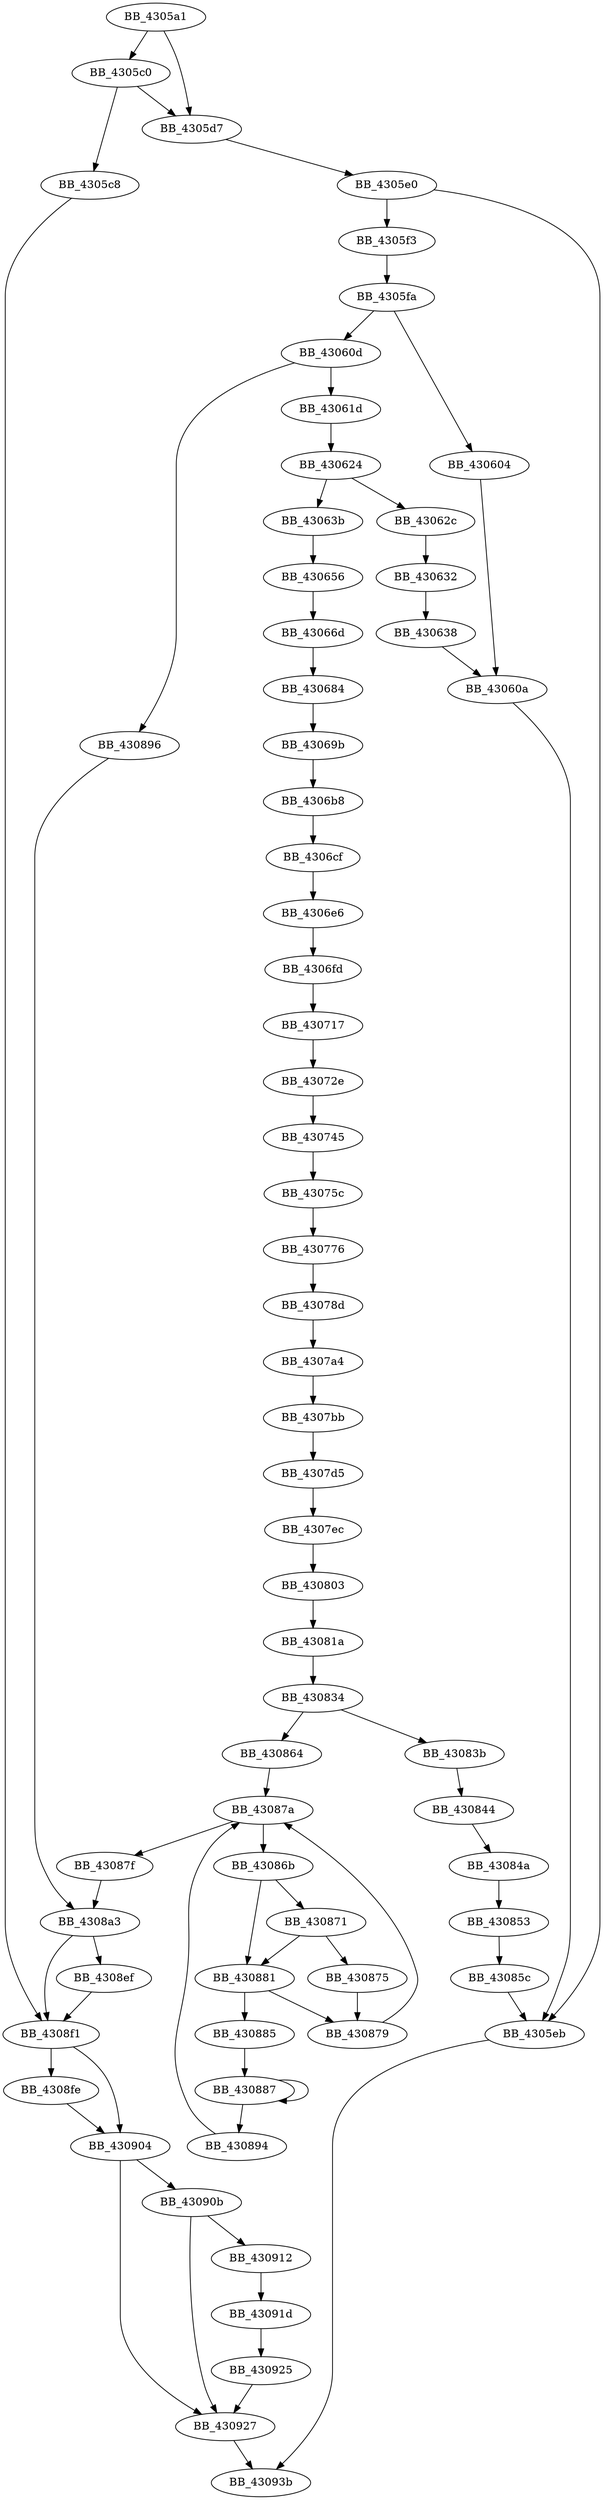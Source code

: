 DiGraph ___init_monetary{
BB_4305a1->BB_4305c0
BB_4305a1->BB_4305d7
BB_4305c0->BB_4305c8
BB_4305c0->BB_4305d7
BB_4305c8->BB_4308f1
BB_4305d7->BB_4305e0
BB_4305e0->BB_4305eb
BB_4305e0->BB_4305f3
BB_4305eb->BB_43093b
BB_4305f3->BB_4305fa
BB_4305fa->BB_430604
BB_4305fa->BB_43060d
BB_430604->BB_43060a
BB_43060a->BB_4305eb
BB_43060d->BB_43061d
BB_43060d->BB_430896
BB_43061d->BB_430624
BB_430624->BB_43062c
BB_430624->BB_43063b
BB_43062c->BB_430632
BB_430632->BB_430638
BB_430638->BB_43060a
BB_43063b->BB_430656
BB_430656->BB_43066d
BB_43066d->BB_430684
BB_430684->BB_43069b
BB_43069b->BB_4306b8
BB_4306b8->BB_4306cf
BB_4306cf->BB_4306e6
BB_4306e6->BB_4306fd
BB_4306fd->BB_430717
BB_430717->BB_43072e
BB_43072e->BB_430745
BB_430745->BB_43075c
BB_43075c->BB_430776
BB_430776->BB_43078d
BB_43078d->BB_4307a4
BB_4307a4->BB_4307bb
BB_4307bb->BB_4307d5
BB_4307d5->BB_4307ec
BB_4307ec->BB_430803
BB_430803->BB_43081a
BB_43081a->BB_430834
BB_430834->BB_43083b
BB_430834->BB_430864
BB_43083b->BB_430844
BB_430844->BB_43084a
BB_43084a->BB_430853
BB_430853->BB_43085c
BB_43085c->BB_4305eb
BB_430864->BB_43087a
BB_43086b->BB_430871
BB_43086b->BB_430881
BB_430871->BB_430875
BB_430871->BB_430881
BB_430875->BB_430879
BB_430879->BB_43087a
BB_43087a->BB_43086b
BB_43087a->BB_43087f
BB_43087f->BB_4308a3
BB_430881->BB_430879
BB_430881->BB_430885
BB_430885->BB_430887
BB_430887->BB_430887
BB_430887->BB_430894
BB_430894->BB_43087a
BB_430896->BB_4308a3
BB_4308a3->BB_4308ef
BB_4308a3->BB_4308f1
BB_4308ef->BB_4308f1
BB_4308f1->BB_4308fe
BB_4308f1->BB_430904
BB_4308fe->BB_430904
BB_430904->BB_43090b
BB_430904->BB_430927
BB_43090b->BB_430912
BB_43090b->BB_430927
BB_430912->BB_43091d
BB_43091d->BB_430925
BB_430925->BB_430927
BB_430927->BB_43093b
}
